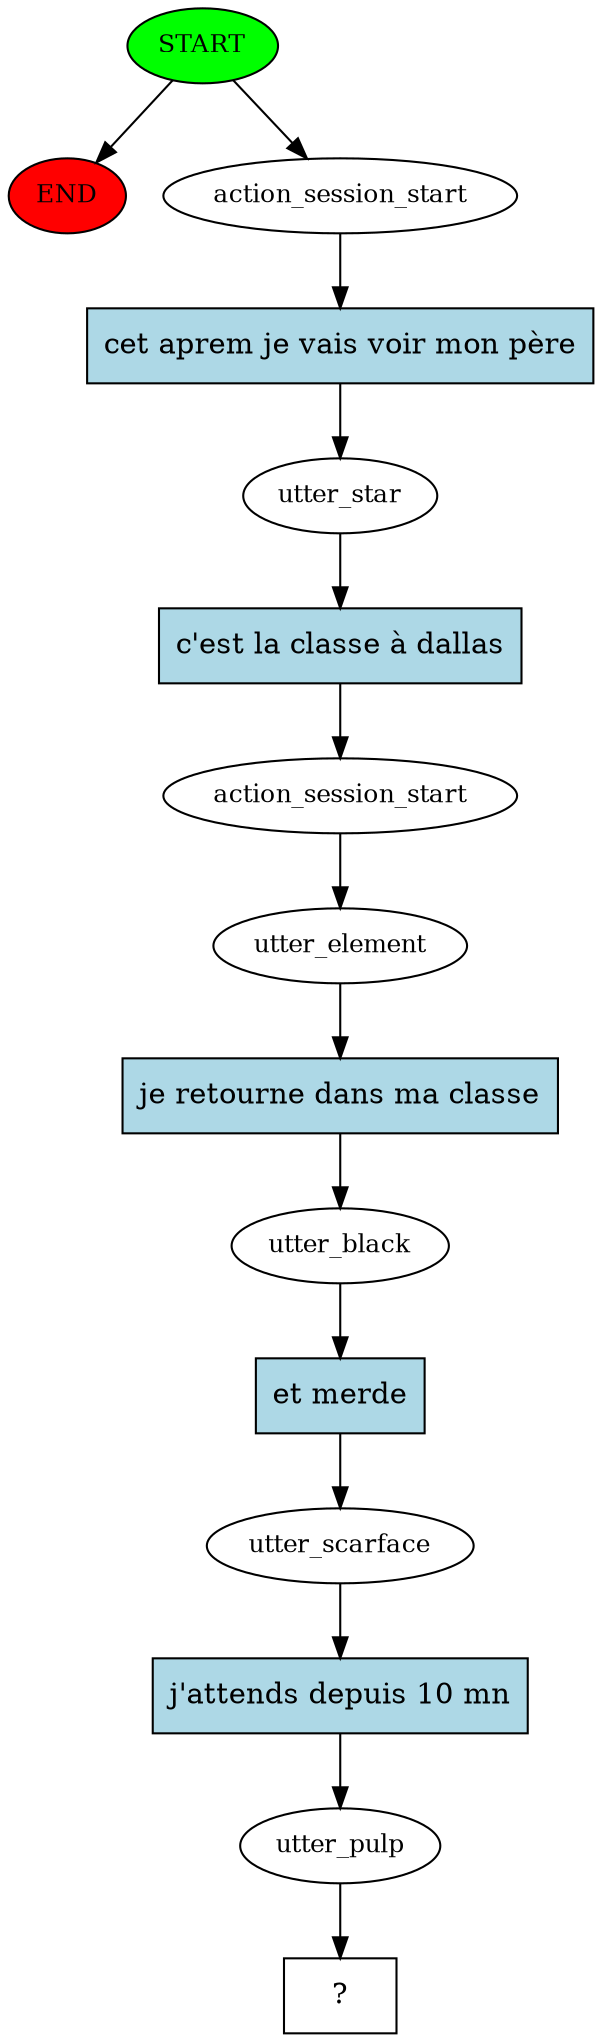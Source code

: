 digraph  {
0 [class="start active", fillcolor=green, fontsize=12, label=START, style=filled];
"-1" [class=end, fillcolor=red, fontsize=12, label=END, style=filled];
1 [class=active, fontsize=12, label=action_session_start];
2 [class=active, fontsize=12, label=utter_star];
3 [class=active, fontsize=12, label=action_session_start];
4 [class=active, fontsize=12, label=utter_element];
5 [class=active, fontsize=12, label=utter_black];
6 [class=active, fontsize=12, label=utter_scarface];
7 [class=active, fontsize=12, label=utter_pulp];
8 [class="intent dashed active", label="  ?  ", shape=rect];
9 [class="intent active", fillcolor=lightblue, label="cet aprem je vais voir mon père", shape=rect, style=filled];
10 [class="intent active", fillcolor=lightblue, label="c'est la classe à dallas", shape=rect, style=filled];
11 [class="intent active", fillcolor=lightblue, label="je retourne dans ma classe", shape=rect, style=filled];
12 [class="intent active", fillcolor=lightblue, label="et merde", shape=rect, style=filled];
13 [class="intent active", fillcolor=lightblue, label="j'attends depuis 10 mn", shape=rect, style=filled];
0 -> "-1"  [class="", key=NONE, label=""];
0 -> 1  [class=active, key=NONE, label=""];
1 -> 9  [class=active, key=0];
2 -> 10  [class=active, key=0];
3 -> 4  [class=active, key=NONE, label=""];
4 -> 11  [class=active, key=0];
5 -> 12  [class=active, key=0];
6 -> 13  [class=active, key=0];
7 -> 8  [class=active, key=NONE, label=""];
9 -> 2  [class=active, key=0];
10 -> 3  [class=active, key=0];
11 -> 5  [class=active, key=0];
12 -> 6  [class=active, key=0];
13 -> 7  [class=active, key=0];
}
